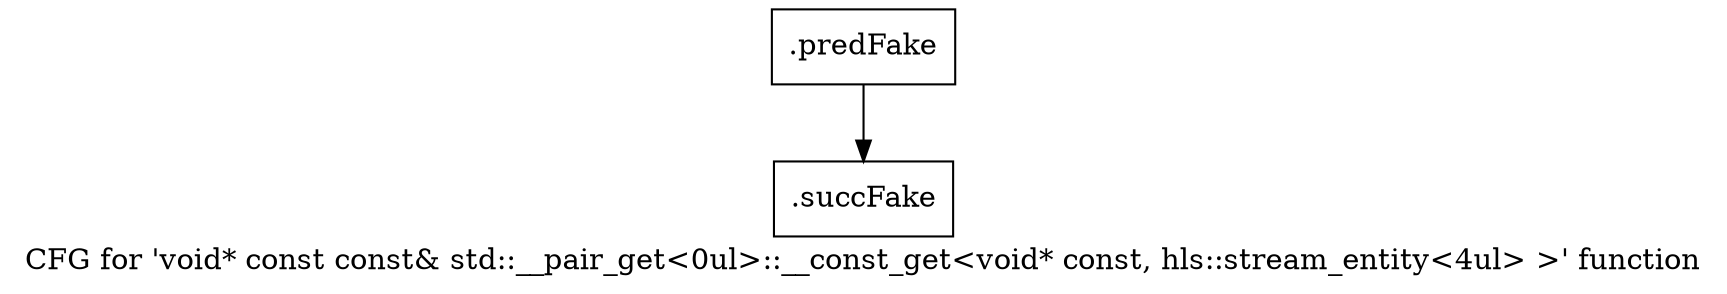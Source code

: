 digraph "CFG for 'void* const const& std::__pair_get\<0ul\>::__const_get\<void* const, hls::stream_entity\<4ul\> \>' function" {
	label="CFG for 'void* const const& std::__pair_get\<0ul\>::__const_get\<void* const, hls::stream_entity\<4ul\> \>' function";

	Node0x59243f0 [shape=record,filename="",linenumber="",label="{.predFake}"];
	Node0x59243f0 -> Node0x60fb420[ callList="" memoryops="" filename="/mnt/xilinx/Vitis_HLS/2021.2/tps/lnx64/gcc-6.2.0/lib/gcc/x86_64-pc-linux-gnu/6.2.0/../../../../include/c++/6.2.0/utility" execusionnum="1"];
	Node0x60fb420 [shape=record,filename="/mnt/xilinx/Vitis_HLS/2021.2/tps/lnx64/gcc-6.2.0/lib/gcc/x86_64-pc-linux-gnu/6.2.0/../../../../include/c++/6.2.0/utility",linenumber="178",label="{.succFake}"];
}
